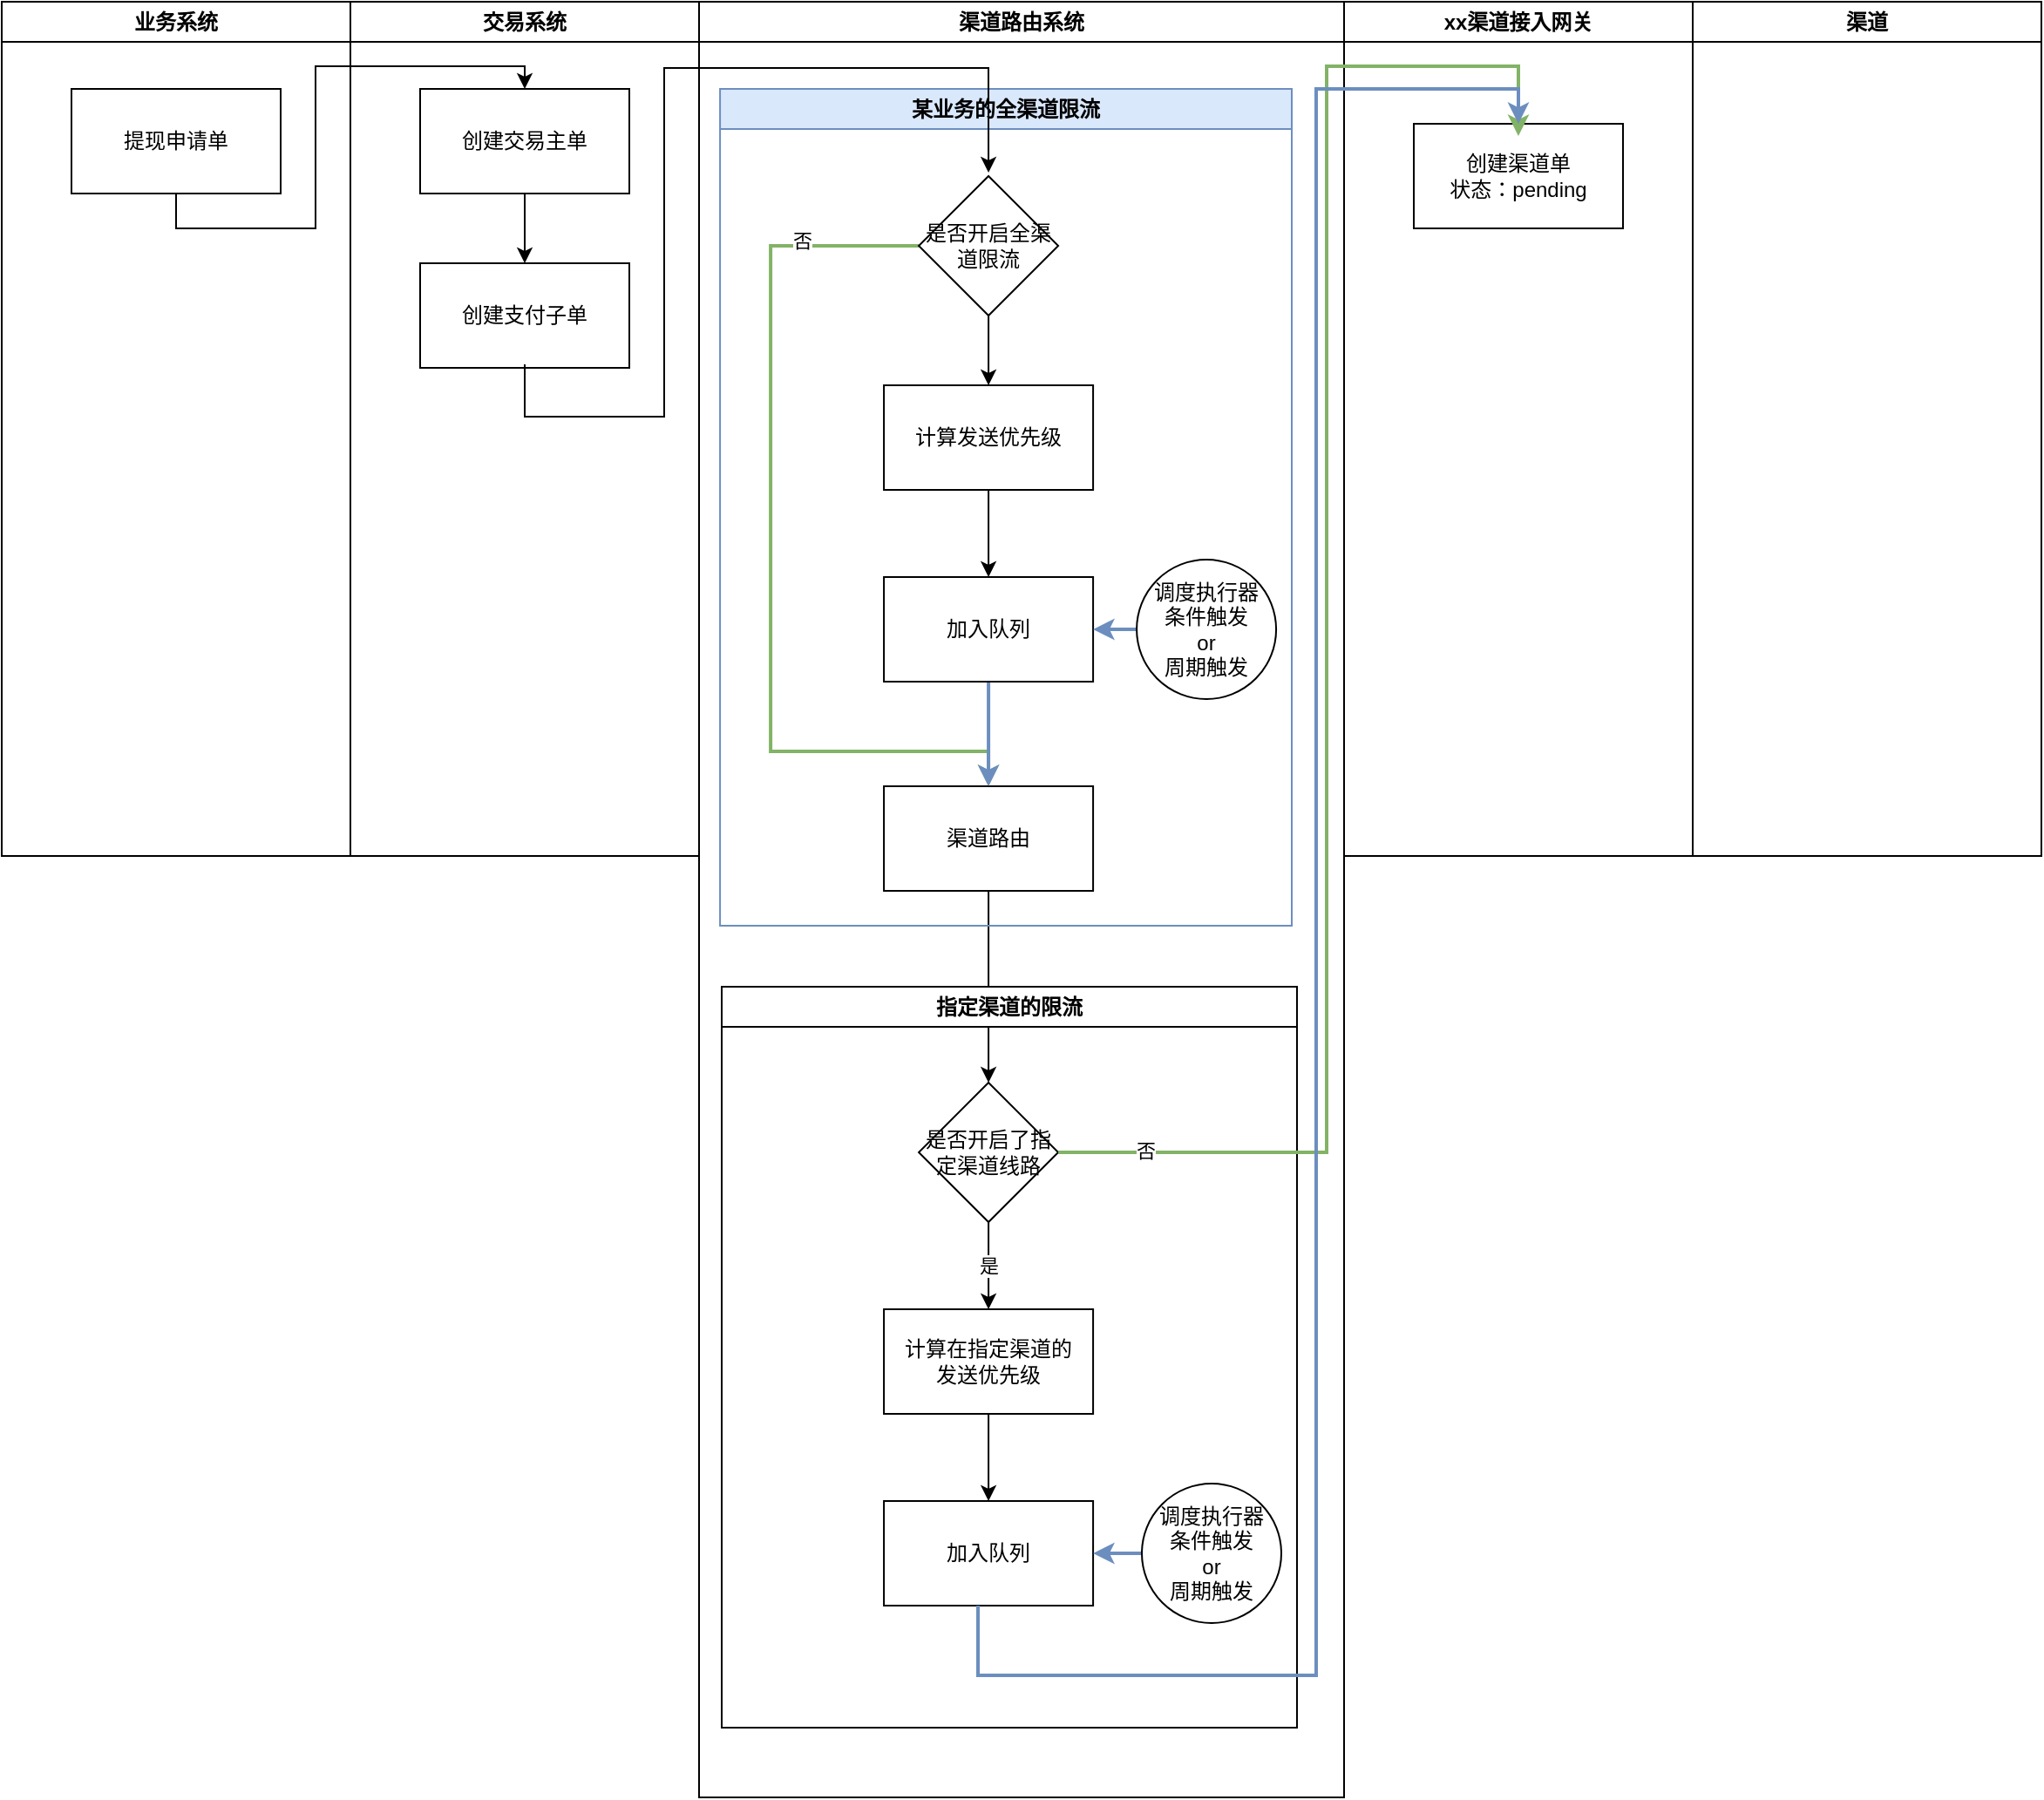 <mxfile version="20.8.23" type="github">
  <diagram name="第 1 页" id="Jk1bQOxPS3HD9sCwl8Wc">
    <mxGraphModel dx="1136" dy="727" grid="1" gridSize="10" guides="1" tooltips="1" connect="1" arrows="1" fold="1" page="1" pageScale="1" pageWidth="827" pageHeight="1169" math="0" shadow="0">
      <root>
        <mxCell id="0" />
        <mxCell id="1" parent="0" />
        <mxCell id="ZcJrrVffbv_kd-z43Npl-1" value="业务系统" style="swimlane;whiteSpace=wrap;html=1;" vertex="1" parent="1">
          <mxGeometry x="80" y="20" width="200" height="490" as="geometry" />
        </mxCell>
        <mxCell id="ZcJrrVffbv_kd-z43Npl-6" value="提现申请单" style="rounded=0;whiteSpace=wrap;html=1;" vertex="1" parent="ZcJrrVffbv_kd-z43Npl-1">
          <mxGeometry x="40" y="50" width="120" height="60" as="geometry" />
        </mxCell>
        <mxCell id="ZcJrrVffbv_kd-z43Npl-2" value="交易系统" style="swimlane;whiteSpace=wrap;html=1;" vertex="1" parent="1">
          <mxGeometry x="280" y="20" width="200" height="490" as="geometry" />
        </mxCell>
        <mxCell id="ZcJrrVffbv_kd-z43Npl-40" style="edgeStyle=orthogonalEdgeStyle;rounded=0;orthogonalLoop=1;jettySize=auto;html=1;entryX=0.5;entryY=0;entryDx=0;entryDy=0;strokeColor=#000000;strokeWidth=1;" edge="1" parent="ZcJrrVffbv_kd-z43Npl-2" source="ZcJrrVffbv_kd-z43Npl-7" target="ZcJrrVffbv_kd-z43Npl-8">
          <mxGeometry relative="1" as="geometry" />
        </mxCell>
        <mxCell id="ZcJrrVffbv_kd-z43Npl-7" value="创建交易主单" style="rounded=0;whiteSpace=wrap;html=1;" vertex="1" parent="ZcJrrVffbv_kd-z43Npl-2">
          <mxGeometry x="40" y="50" width="120" height="60" as="geometry" />
        </mxCell>
        <mxCell id="ZcJrrVffbv_kd-z43Npl-8" value="创建支付子单" style="rounded=0;whiteSpace=wrap;html=1;" vertex="1" parent="ZcJrrVffbv_kd-z43Npl-2">
          <mxGeometry x="40" y="150" width="120" height="60" as="geometry" />
        </mxCell>
        <mxCell id="ZcJrrVffbv_kd-z43Npl-3" value="渠道路由系统" style="swimlane;whiteSpace=wrap;html=1;" vertex="1" parent="1">
          <mxGeometry x="480" y="20" width="370" height="1030" as="geometry" />
        </mxCell>
        <mxCell id="ZcJrrVffbv_kd-z43Npl-14" style="edgeStyle=orthogonalEdgeStyle;rounded=0;orthogonalLoop=1;jettySize=auto;html=1;entryX=0.5;entryY=0;entryDx=0;entryDy=0;exitX=0;exitY=0.5;exitDx=0;exitDy=0;fillColor=#d5e8d4;strokeColor=#82b366;strokeWidth=2;" edge="1" parent="ZcJrrVffbv_kd-z43Npl-3" source="ZcJrrVffbv_kd-z43Npl-10" target="ZcJrrVffbv_kd-z43Npl-11">
          <mxGeometry relative="1" as="geometry">
            <Array as="points">
              <mxPoint x="41.04" y="140" />
              <mxPoint x="41.04" y="430" />
              <mxPoint x="166.04" y="430" />
            </Array>
          </mxGeometry>
        </mxCell>
        <mxCell id="ZcJrrVffbv_kd-z43Npl-15" value="否" style="edgeLabel;html=1;align=center;verticalAlign=middle;resizable=0;points=[];" vertex="1" connectable="0" parent="ZcJrrVffbv_kd-z43Npl-14">
          <mxGeometry x="-0.74" y="-3" relative="1" as="geometry">
            <mxPoint as="offset" />
          </mxGeometry>
        </mxCell>
        <mxCell id="ZcJrrVffbv_kd-z43Npl-17" style="edgeStyle=orthogonalEdgeStyle;rounded=0;orthogonalLoop=1;jettySize=auto;html=1;entryX=0.5;entryY=0;entryDx=0;entryDy=0;" edge="1" parent="ZcJrrVffbv_kd-z43Npl-3" source="ZcJrrVffbv_kd-z43Npl-10" target="ZcJrrVffbv_kd-z43Npl-16">
          <mxGeometry relative="1" as="geometry" />
        </mxCell>
        <mxCell id="ZcJrrVffbv_kd-z43Npl-10" value="是否开启全渠道限流" style="rhombus;whiteSpace=wrap;html=1;" vertex="1" parent="ZcJrrVffbv_kd-z43Npl-3">
          <mxGeometry x="126.04" y="100" width="80" height="80" as="geometry" />
        </mxCell>
        <mxCell id="ZcJrrVffbv_kd-z43Npl-26" style="edgeStyle=orthogonalEdgeStyle;rounded=0;orthogonalLoop=1;jettySize=auto;html=1;entryX=0.5;entryY=0;entryDx=0;entryDy=0;strokeColor=#000000;strokeWidth=1;" edge="1" parent="ZcJrrVffbv_kd-z43Npl-3" source="ZcJrrVffbv_kd-z43Npl-11" target="ZcJrrVffbv_kd-z43Npl-25">
          <mxGeometry relative="1" as="geometry" />
        </mxCell>
        <mxCell id="ZcJrrVffbv_kd-z43Npl-11" value="渠道路由" style="rounded=0;whiteSpace=wrap;html=1;" vertex="1" parent="ZcJrrVffbv_kd-z43Npl-3">
          <mxGeometry x="106.04" y="450" width="120" height="60" as="geometry" />
        </mxCell>
        <mxCell id="ZcJrrVffbv_kd-z43Npl-19" style="edgeStyle=orthogonalEdgeStyle;rounded=0;orthogonalLoop=1;jettySize=auto;html=1;entryX=0.5;entryY=0;entryDx=0;entryDy=0;fillColor=#dae8fc;strokeColor=#6c8ebf;strokeWidth=2;" edge="1" parent="ZcJrrVffbv_kd-z43Npl-3" source="ZcJrrVffbv_kd-z43Npl-12" target="ZcJrrVffbv_kd-z43Npl-11">
          <mxGeometry relative="1" as="geometry" />
        </mxCell>
        <mxCell id="ZcJrrVffbv_kd-z43Npl-12" value="加入队列" style="rounded=0;whiteSpace=wrap;html=1;" vertex="1" parent="ZcJrrVffbv_kd-z43Npl-3">
          <mxGeometry x="106.04" y="330" width="120" height="60" as="geometry" />
        </mxCell>
        <mxCell id="ZcJrrVffbv_kd-z43Npl-18" style="edgeStyle=orthogonalEdgeStyle;rounded=0;orthogonalLoop=1;jettySize=auto;html=1;entryX=0.5;entryY=0;entryDx=0;entryDy=0;" edge="1" parent="ZcJrrVffbv_kd-z43Npl-3" source="ZcJrrVffbv_kd-z43Npl-16" target="ZcJrrVffbv_kd-z43Npl-12">
          <mxGeometry relative="1" as="geometry" />
        </mxCell>
        <mxCell id="ZcJrrVffbv_kd-z43Npl-16" value="计算发送优先级" style="rounded=0;whiteSpace=wrap;html=1;" vertex="1" parent="ZcJrrVffbv_kd-z43Npl-3">
          <mxGeometry x="106.04" y="220" width="120" height="60" as="geometry" />
        </mxCell>
        <mxCell id="ZcJrrVffbv_kd-z43Npl-21" style="edgeStyle=orthogonalEdgeStyle;rounded=0;orthogonalLoop=1;jettySize=auto;html=1;entryX=1;entryY=0.5;entryDx=0;entryDy=0;fillColor=#dae8fc;strokeColor=#6c8ebf;strokeWidth=2;" edge="1" parent="ZcJrrVffbv_kd-z43Npl-3" source="ZcJrrVffbv_kd-z43Npl-20" target="ZcJrrVffbv_kd-z43Npl-12">
          <mxGeometry relative="1" as="geometry" />
        </mxCell>
        <mxCell id="ZcJrrVffbv_kd-z43Npl-20" value="调度执行器&lt;br&gt;条件触发&lt;br&gt;or&lt;br&gt;周期触发" style="ellipse;whiteSpace=wrap;html=1;aspect=fixed;" vertex="1" parent="ZcJrrVffbv_kd-z43Npl-3">
          <mxGeometry x="251.04" y="320" width="80" height="80" as="geometry" />
        </mxCell>
        <mxCell id="ZcJrrVffbv_kd-z43Npl-22" value="某业务的全渠道限流" style="swimlane;whiteSpace=wrap;html=1;fillColor=#dae8fc;strokeColor=#6c8ebf;" vertex="1" parent="ZcJrrVffbv_kd-z43Npl-3">
          <mxGeometry x="12.04" y="50" width="327.96" height="480" as="geometry" />
        </mxCell>
        <mxCell id="ZcJrrVffbv_kd-z43Npl-30" value="是" style="edgeStyle=orthogonalEdgeStyle;rounded=0;orthogonalLoop=1;jettySize=auto;html=1;strokeColor=#000000;strokeWidth=1;" edge="1" parent="ZcJrrVffbv_kd-z43Npl-3" source="ZcJrrVffbv_kd-z43Npl-25" target="ZcJrrVffbv_kd-z43Npl-29">
          <mxGeometry relative="1" as="geometry" />
        </mxCell>
        <mxCell id="ZcJrrVffbv_kd-z43Npl-25" value="是否开启了指定渠道线路" style="rhombus;whiteSpace=wrap;html=1;" vertex="1" parent="ZcJrrVffbv_kd-z43Npl-3">
          <mxGeometry x="126.04" y="620" width="80" height="80" as="geometry" />
        </mxCell>
        <mxCell id="ZcJrrVffbv_kd-z43Npl-33" style="edgeStyle=orthogonalEdgeStyle;rounded=0;orthogonalLoop=1;jettySize=auto;html=1;entryX=0.5;entryY=0;entryDx=0;entryDy=0;strokeColor=#000000;strokeWidth=1;" edge="1" parent="ZcJrrVffbv_kd-z43Npl-3" source="ZcJrrVffbv_kd-z43Npl-29" target="ZcJrrVffbv_kd-z43Npl-31">
          <mxGeometry relative="1" as="geometry" />
        </mxCell>
        <mxCell id="ZcJrrVffbv_kd-z43Npl-29" value="计算在指定渠道的&lt;br&gt;发送优先级" style="rounded=0;whiteSpace=wrap;html=1;" vertex="1" parent="ZcJrrVffbv_kd-z43Npl-3">
          <mxGeometry x="106.04" y="750" width="120" height="60" as="geometry" />
        </mxCell>
        <mxCell id="ZcJrrVffbv_kd-z43Npl-31" value="加入队列" style="rounded=0;whiteSpace=wrap;html=1;" vertex="1" parent="ZcJrrVffbv_kd-z43Npl-3">
          <mxGeometry x="106.04" y="860" width="120" height="60" as="geometry" />
        </mxCell>
        <mxCell id="ZcJrrVffbv_kd-z43Npl-34" style="edgeStyle=orthogonalEdgeStyle;rounded=0;orthogonalLoop=1;jettySize=auto;html=1;entryX=1;entryY=0.5;entryDx=0;entryDy=0;strokeColor=#6c8ebf;strokeWidth=2;fillColor=#dae8fc;" edge="1" parent="ZcJrrVffbv_kd-z43Npl-3" source="ZcJrrVffbv_kd-z43Npl-32" target="ZcJrrVffbv_kd-z43Npl-31">
          <mxGeometry relative="1" as="geometry" />
        </mxCell>
        <mxCell id="ZcJrrVffbv_kd-z43Npl-32" value="调度执行器&lt;br&gt;条件触发&lt;br&gt;or&lt;br&gt;周期触发" style="ellipse;whiteSpace=wrap;html=1;aspect=fixed;" vertex="1" parent="ZcJrrVffbv_kd-z43Npl-3">
          <mxGeometry x="254" y="850" width="80" height="80" as="geometry" />
        </mxCell>
        <mxCell id="ZcJrrVffbv_kd-z43Npl-36" value="指定渠道的限流" style="swimlane;whiteSpace=wrap;html=1;" vertex="1" parent="ZcJrrVffbv_kd-z43Npl-3">
          <mxGeometry x="13" y="565" width="330" height="425" as="geometry" />
        </mxCell>
        <mxCell id="ZcJrrVffbv_kd-z43Npl-4" value="xx渠道接入网关" style="swimlane;whiteSpace=wrap;html=1;" vertex="1" parent="1">
          <mxGeometry x="850" y="20" width="200" height="490" as="geometry" />
        </mxCell>
        <mxCell id="ZcJrrVffbv_kd-z43Npl-23" value="创建渠道单&lt;br&gt;状态：pending" style="rounded=0;whiteSpace=wrap;html=1;" vertex="1" parent="ZcJrrVffbv_kd-z43Npl-4">
          <mxGeometry x="40" y="70" width="120" height="60" as="geometry" />
        </mxCell>
        <mxCell id="ZcJrrVffbv_kd-z43Npl-5" value="渠道" style="swimlane;whiteSpace=wrap;html=1;" vertex="1" parent="1">
          <mxGeometry x="1050" y="20" width="200" height="490" as="geometry" />
        </mxCell>
        <mxCell id="ZcJrrVffbv_kd-z43Npl-27" style="edgeStyle=orthogonalEdgeStyle;rounded=0;orthogonalLoop=1;jettySize=auto;html=1;entryX=0.5;entryY=0;entryDx=0;entryDy=0;strokeColor=#82b366;strokeWidth=2;exitX=1;exitY=0.5;exitDx=0;exitDy=0;fillColor=#d5e8d4;" edge="1" parent="1" source="ZcJrrVffbv_kd-z43Npl-25">
          <mxGeometry relative="1" as="geometry">
            <mxPoint x="685.997" y="687.043" as="sourcePoint" />
            <mxPoint x="950" y="97" as="targetPoint" />
            <Array as="points">
              <mxPoint x="840" y="680" />
              <mxPoint x="840" y="57" />
              <mxPoint x="950" y="57" />
            </Array>
          </mxGeometry>
        </mxCell>
        <mxCell id="ZcJrrVffbv_kd-z43Npl-28" value="否" style="edgeLabel;html=1;align=center;verticalAlign=middle;resizable=0;points=[];" vertex="1" connectable="0" parent="ZcJrrVffbv_kd-z43Npl-27">
          <mxGeometry x="-0.892" y="1" relative="1" as="geometry">
            <mxPoint as="offset" />
          </mxGeometry>
        </mxCell>
        <mxCell id="ZcJrrVffbv_kd-z43Npl-35" style="edgeStyle=orthogonalEdgeStyle;rounded=0;orthogonalLoop=1;jettySize=auto;html=1;entryX=0.5;entryY=0;entryDx=0;entryDy=0;strokeColor=#6c8ebf;strokeWidth=2;fillColor=#dae8fc;" edge="1" parent="1" target="ZcJrrVffbv_kd-z43Npl-23">
          <mxGeometry relative="1" as="geometry">
            <mxPoint x="640.0" y="940" as="sourcePoint" />
            <mxPoint x="928" y="90" as="targetPoint" />
            <Array as="points">
              <mxPoint x="640" y="980" />
              <mxPoint x="834" y="980" />
              <mxPoint x="834" y="70" />
              <mxPoint x="950" y="70" />
            </Array>
          </mxGeometry>
        </mxCell>
        <mxCell id="ZcJrrVffbv_kd-z43Npl-38" style="edgeStyle=orthogonalEdgeStyle;rounded=0;orthogonalLoop=1;jettySize=auto;html=1;entryX=0.5;entryY=0;entryDx=0;entryDy=0;strokeColor=#000000;strokeWidth=1;exitX=0.5;exitY=1;exitDx=0;exitDy=0;" edge="1" parent="1">
          <mxGeometry relative="1" as="geometry">
            <mxPoint x="380" y="228" as="sourcePoint" />
            <mxPoint x="646.04" y="118" as="targetPoint" />
            <Array as="points">
              <mxPoint x="380" y="258" />
              <mxPoint x="460" y="258" />
              <mxPoint x="460" y="58" />
              <mxPoint x="646" y="58" />
            </Array>
          </mxGeometry>
        </mxCell>
        <mxCell id="ZcJrrVffbv_kd-z43Npl-39" style="edgeStyle=orthogonalEdgeStyle;rounded=0;orthogonalLoop=1;jettySize=auto;html=1;entryX=0.5;entryY=0;entryDx=0;entryDy=0;strokeColor=#000000;strokeWidth=1;exitX=0.5;exitY=1;exitDx=0;exitDy=0;" edge="1" parent="1" source="ZcJrrVffbv_kd-z43Npl-6" target="ZcJrrVffbv_kd-z43Npl-7">
          <mxGeometry relative="1" as="geometry">
            <mxPoint x="180" y="144" as="sourcePoint" />
            <mxPoint x="380" y="84" as="targetPoint" />
            <Array as="points">
              <mxPoint x="180" y="150" />
              <mxPoint x="260" y="150" />
              <mxPoint x="260" y="57" />
              <mxPoint x="380" y="57" />
            </Array>
          </mxGeometry>
        </mxCell>
      </root>
    </mxGraphModel>
  </diagram>
</mxfile>

